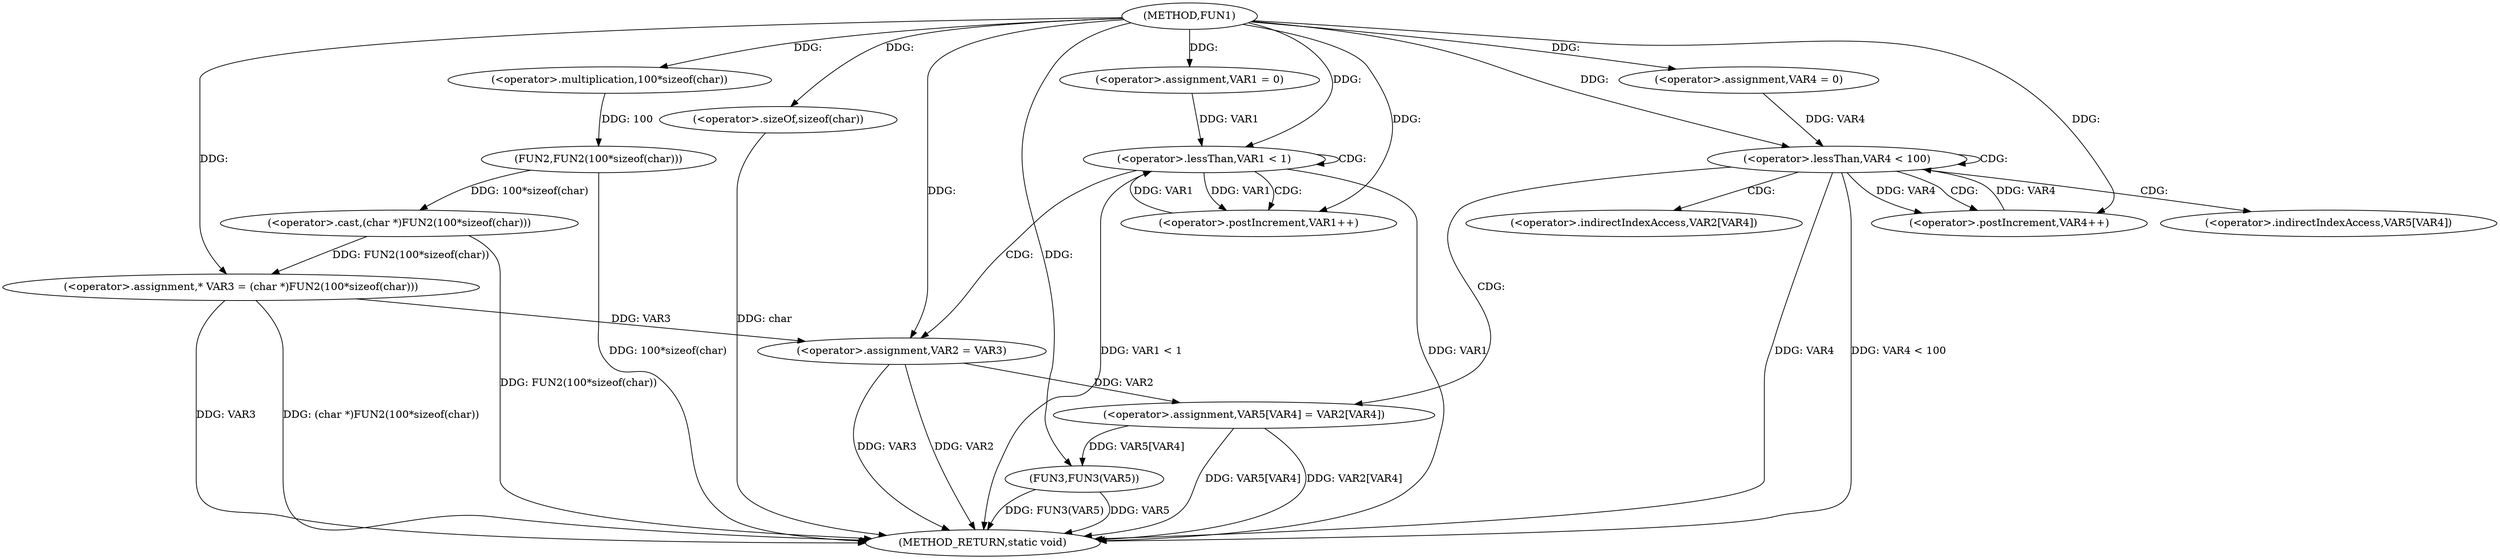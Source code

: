 digraph FUN1 {  
"1000100" [label = "(METHOD,FUN1)" ]
"1000149" [label = "(METHOD_RETURN,static void)" ]
"1000105" [label = "(<operator>.assignment,* VAR3 = (char *)FUN2(100*sizeof(char)))" ]
"1000107" [label = "(<operator>.cast,(char *)FUN2(100*sizeof(char)))" ]
"1000109" [label = "(FUN2,FUN2(100*sizeof(char)))" ]
"1000110" [label = "(<operator>.multiplication,100*sizeof(char))" ]
"1000112" [label = "(<operator>.sizeOf,sizeof(char))" ]
"1000115" [label = "(<operator>.assignment,VAR1 = 0)" ]
"1000118" [label = "(<operator>.lessThan,VAR1 < 1)" ]
"1000121" [label = "(<operator>.postIncrement,VAR1++)" ]
"1000124" [label = "(<operator>.assignment,VAR2 = VAR3)" ]
"1000131" [label = "(<operator>.assignment,VAR4 = 0)" ]
"1000134" [label = "(<operator>.lessThan,VAR4 < 100)" ]
"1000137" [label = "(<operator>.postIncrement,VAR4++)" ]
"1000140" [label = "(<operator>.assignment,VAR5[VAR4] = VAR2[VAR4])" ]
"1000147" [label = "(FUN3,FUN3(VAR5))" ]
"1000141" [label = "(<operator>.indirectIndexAccess,VAR5[VAR4])" ]
"1000144" [label = "(<operator>.indirectIndexAccess,VAR2[VAR4])" ]
  "1000124" -> "1000149"  [ label = "DDG: VAR3"] 
  "1000124" -> "1000149"  [ label = "DDG: VAR2"] 
  "1000105" -> "1000149"  [ label = "DDG: (char *)FUN2(100*sizeof(char))"] 
  "1000140" -> "1000149"  [ label = "DDG: VAR5[VAR4]"] 
  "1000147" -> "1000149"  [ label = "DDG: VAR5"] 
  "1000118" -> "1000149"  [ label = "DDG: VAR1 < 1"] 
  "1000118" -> "1000149"  [ label = "DDG: VAR1"] 
  "1000147" -> "1000149"  [ label = "DDG: FUN3(VAR5)"] 
  "1000140" -> "1000149"  [ label = "DDG: VAR2[VAR4]"] 
  "1000134" -> "1000149"  [ label = "DDG: VAR4 < 100"] 
  "1000134" -> "1000149"  [ label = "DDG: VAR4"] 
  "1000112" -> "1000149"  [ label = "DDG: char"] 
  "1000109" -> "1000149"  [ label = "DDG: 100*sizeof(char)"] 
  "1000105" -> "1000149"  [ label = "DDG: VAR3"] 
  "1000107" -> "1000149"  [ label = "DDG: FUN2(100*sizeof(char))"] 
  "1000107" -> "1000105"  [ label = "DDG: FUN2(100*sizeof(char))"] 
  "1000100" -> "1000105"  [ label = "DDG: "] 
  "1000109" -> "1000107"  [ label = "DDG: 100*sizeof(char)"] 
  "1000110" -> "1000109"  [ label = "DDG: 100"] 
  "1000100" -> "1000110"  [ label = "DDG: "] 
  "1000100" -> "1000112"  [ label = "DDG: "] 
  "1000100" -> "1000115"  [ label = "DDG: "] 
  "1000121" -> "1000118"  [ label = "DDG: VAR1"] 
  "1000115" -> "1000118"  [ label = "DDG: VAR1"] 
  "1000100" -> "1000118"  [ label = "DDG: "] 
  "1000118" -> "1000121"  [ label = "DDG: VAR1"] 
  "1000100" -> "1000121"  [ label = "DDG: "] 
  "1000105" -> "1000124"  [ label = "DDG: VAR3"] 
  "1000100" -> "1000124"  [ label = "DDG: "] 
  "1000100" -> "1000131"  [ label = "DDG: "] 
  "1000131" -> "1000134"  [ label = "DDG: VAR4"] 
  "1000137" -> "1000134"  [ label = "DDG: VAR4"] 
  "1000100" -> "1000134"  [ label = "DDG: "] 
  "1000134" -> "1000137"  [ label = "DDG: VAR4"] 
  "1000100" -> "1000137"  [ label = "DDG: "] 
  "1000124" -> "1000140"  [ label = "DDG: VAR2"] 
  "1000140" -> "1000147"  [ label = "DDG: VAR5[VAR4]"] 
  "1000100" -> "1000147"  [ label = "DDG: "] 
  "1000118" -> "1000121"  [ label = "CDG: "] 
  "1000118" -> "1000124"  [ label = "CDG: "] 
  "1000118" -> "1000118"  [ label = "CDG: "] 
  "1000134" -> "1000137"  [ label = "CDG: "] 
  "1000134" -> "1000141"  [ label = "CDG: "] 
  "1000134" -> "1000144"  [ label = "CDG: "] 
  "1000134" -> "1000140"  [ label = "CDG: "] 
  "1000134" -> "1000134"  [ label = "CDG: "] 
}
